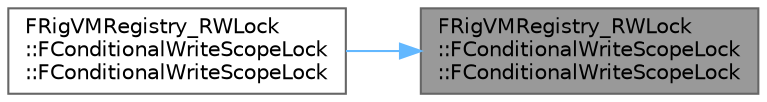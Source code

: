digraph "FRigVMRegistry_RWLock::FConditionalWriteScopeLock::FConditionalWriteScopeLock"
{
 // INTERACTIVE_SVG=YES
 // LATEX_PDF_SIZE
  bgcolor="transparent";
  edge [fontname=Helvetica,fontsize=10,labelfontname=Helvetica,labelfontsize=10];
  node [fontname=Helvetica,fontsize=10,shape=box,height=0.2,width=0.4];
  rankdir="RL";
  Node1 [id="Node000001",label="FRigVMRegistry_RWLock\l::FConditionalWriteScopeLock\l::FConditionalWriteScopeLock",height=0.2,width=0.4,color="gray40", fillcolor="grey60", style="filled", fontcolor="black",tooltip=" "];
  Node1 -> Node2 [id="edge1_Node000001_Node000002",dir="back",color="steelblue1",style="solid",tooltip=" "];
  Node2 [id="Node000002",label="FRigVMRegistry_RWLock\l::FConditionalWriteScopeLock\l::FConditionalWriteScopeLock",height=0.2,width=0.4,color="grey40", fillcolor="white", style="filled",URL="$dd/d4d/classFRigVMRegistry__RWLock_1_1FConditionalWriteScopeLock.html#a43bfe483212697fa8e08c276175a734d",tooltip=" "];
}
